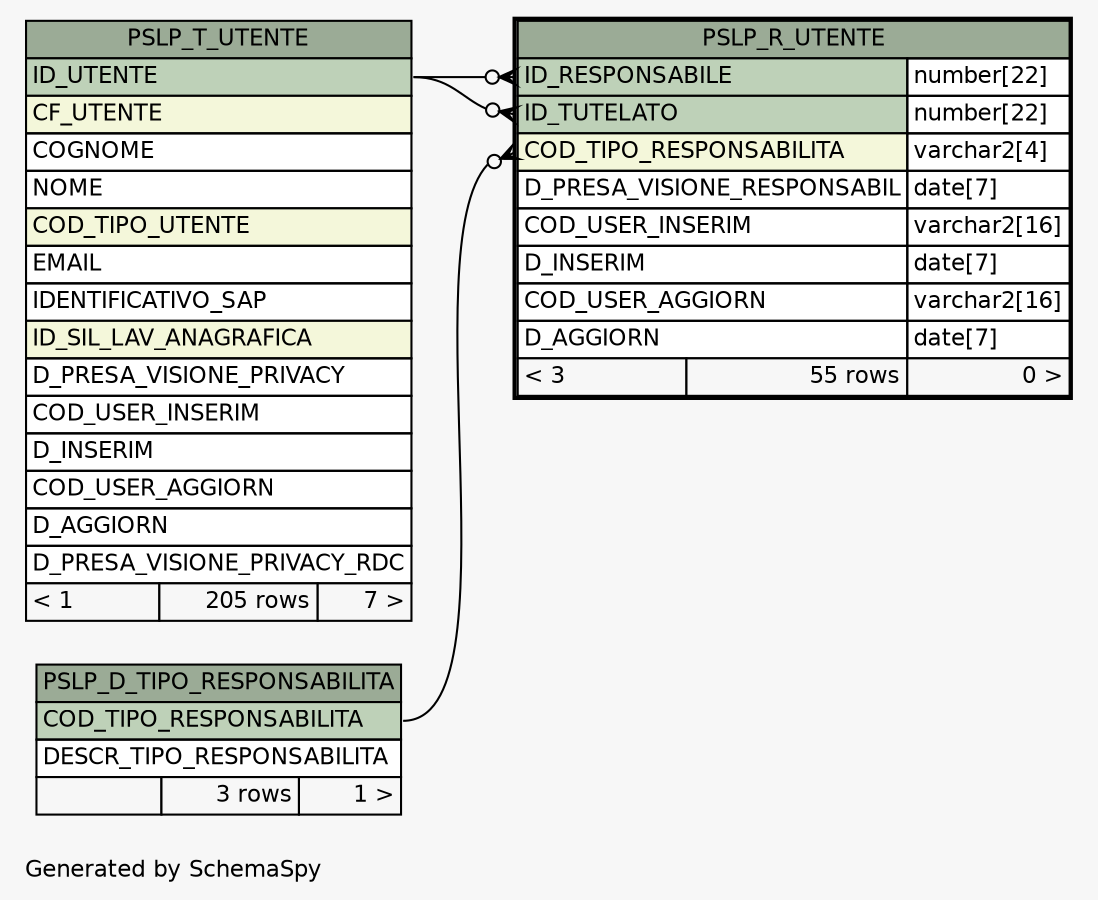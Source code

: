 // dot 2.38.0 on Windows 10 10.0
// SchemaSpy rev 590
digraph "oneDegreeRelationshipsDiagram" {
  graph [
    rankdir="RL"
    bgcolor="#f7f7f7"
    label="\nGenerated by SchemaSpy"
    labeljust="l"
    nodesep="0.18"
    ranksep="0.46"
    fontname="Helvetica"
    fontsize="11"
  ];
  node [
    fontname="Helvetica"
    fontsize="11"
    shape="plaintext"
  ];
  edge [
    arrowsize="0.8"
  ];
  "PSLP_R_UTENTE":"COD_TIPO_RESPONSABILITA":w -> "PSLP_D_TIPO_RESPONSABILITA":"COD_TIPO_RESPONSABILITA":e [arrowhead=none dir=back arrowtail=crowodot];
  "PSLP_R_UTENTE":"ID_RESPONSABILE":w -> "PSLP_T_UTENTE":"ID_UTENTE":e [arrowhead=none dir=back arrowtail=crowodot];
  "PSLP_R_UTENTE":"ID_TUTELATO":w -> "PSLP_T_UTENTE":"ID_UTENTE":e [arrowhead=none dir=back arrowtail=crowodot];
  "PSLP_D_TIPO_RESPONSABILITA" [
    label=<
    <TABLE BORDER="0" CELLBORDER="1" CELLSPACING="0" BGCOLOR="#ffffff">
      <TR><TD COLSPAN="3" BGCOLOR="#9bab96" ALIGN="CENTER">PSLP_D_TIPO_RESPONSABILITA</TD></TR>
      <TR><TD PORT="COD_TIPO_RESPONSABILITA" COLSPAN="3" BGCOLOR="#bed1b8" ALIGN="LEFT">COD_TIPO_RESPONSABILITA</TD></TR>
      <TR><TD PORT="DESCR_TIPO_RESPONSABILITA" COLSPAN="3" ALIGN="LEFT">DESCR_TIPO_RESPONSABILITA</TD></TR>
      <TR><TD ALIGN="LEFT" BGCOLOR="#f7f7f7">  </TD><TD ALIGN="RIGHT" BGCOLOR="#f7f7f7">3 rows</TD><TD ALIGN="RIGHT" BGCOLOR="#f7f7f7">1 &gt;</TD></TR>
    </TABLE>>
    URL="PSLP_D_TIPO_RESPONSABILITA.html"
    tooltip="PSLP_D_TIPO_RESPONSABILITA"
  ];
  "PSLP_R_UTENTE" [
    label=<
    <TABLE BORDER="2" CELLBORDER="1" CELLSPACING="0" BGCOLOR="#ffffff">
      <TR><TD COLSPAN="3" BGCOLOR="#9bab96" ALIGN="CENTER">PSLP_R_UTENTE</TD></TR>
      <TR><TD PORT="ID_RESPONSABILE" COLSPAN="2" BGCOLOR="#bed1b8" ALIGN="LEFT">ID_RESPONSABILE</TD><TD PORT="ID_RESPONSABILE.type" ALIGN="LEFT">number[22]</TD></TR>
      <TR><TD PORT="ID_TUTELATO" COLSPAN="2" BGCOLOR="#bed1b8" ALIGN="LEFT">ID_TUTELATO</TD><TD PORT="ID_TUTELATO.type" ALIGN="LEFT">number[22]</TD></TR>
      <TR><TD PORT="COD_TIPO_RESPONSABILITA" COLSPAN="2" BGCOLOR="#f4f7da" ALIGN="LEFT">COD_TIPO_RESPONSABILITA</TD><TD PORT="COD_TIPO_RESPONSABILITA.type" ALIGN="LEFT">varchar2[4]</TD></TR>
      <TR><TD PORT="D_PRESA_VISIONE_RESPONSABIL" COLSPAN="2" ALIGN="LEFT">D_PRESA_VISIONE_RESPONSABIL</TD><TD PORT="D_PRESA_VISIONE_RESPONSABIL.type" ALIGN="LEFT">date[7]</TD></TR>
      <TR><TD PORT="COD_USER_INSERIM" COLSPAN="2" ALIGN="LEFT">COD_USER_INSERIM</TD><TD PORT="COD_USER_INSERIM.type" ALIGN="LEFT">varchar2[16]</TD></TR>
      <TR><TD PORT="D_INSERIM" COLSPAN="2" ALIGN="LEFT">D_INSERIM</TD><TD PORT="D_INSERIM.type" ALIGN="LEFT">date[7]</TD></TR>
      <TR><TD PORT="COD_USER_AGGIORN" COLSPAN="2" ALIGN="LEFT">COD_USER_AGGIORN</TD><TD PORT="COD_USER_AGGIORN.type" ALIGN="LEFT">varchar2[16]</TD></TR>
      <TR><TD PORT="D_AGGIORN" COLSPAN="2" ALIGN="LEFT">D_AGGIORN</TD><TD PORT="D_AGGIORN.type" ALIGN="LEFT">date[7]</TD></TR>
      <TR><TD ALIGN="LEFT" BGCOLOR="#f7f7f7">&lt; 3</TD><TD ALIGN="RIGHT" BGCOLOR="#f7f7f7">55 rows</TD><TD ALIGN="RIGHT" BGCOLOR="#f7f7f7">0 &gt;</TD></TR>
    </TABLE>>
    URL="PSLP_R_UTENTE.html"
    tooltip="PSLP_R_UTENTE"
  ];
  "PSLP_T_UTENTE" [
    label=<
    <TABLE BORDER="0" CELLBORDER="1" CELLSPACING="0" BGCOLOR="#ffffff">
      <TR><TD COLSPAN="3" BGCOLOR="#9bab96" ALIGN="CENTER">PSLP_T_UTENTE</TD></TR>
      <TR><TD PORT="ID_UTENTE" COLSPAN="3" BGCOLOR="#bed1b8" ALIGN="LEFT">ID_UTENTE</TD></TR>
      <TR><TD PORT="CF_UTENTE" COLSPAN="3" BGCOLOR="#f4f7da" ALIGN="LEFT">CF_UTENTE</TD></TR>
      <TR><TD PORT="COGNOME" COLSPAN="3" ALIGN="LEFT">COGNOME</TD></TR>
      <TR><TD PORT="NOME" COLSPAN="3" ALIGN="LEFT">NOME</TD></TR>
      <TR><TD PORT="COD_TIPO_UTENTE" COLSPAN="3" BGCOLOR="#f4f7da" ALIGN="LEFT">COD_TIPO_UTENTE</TD></TR>
      <TR><TD PORT="EMAIL" COLSPAN="3" ALIGN="LEFT">EMAIL</TD></TR>
      <TR><TD PORT="IDENTIFICATIVO_SAP" COLSPAN="3" ALIGN="LEFT">IDENTIFICATIVO_SAP</TD></TR>
      <TR><TD PORT="ID_SIL_LAV_ANAGRAFICA" COLSPAN="3" BGCOLOR="#f4f7da" ALIGN="LEFT">ID_SIL_LAV_ANAGRAFICA</TD></TR>
      <TR><TD PORT="D_PRESA_VISIONE_PRIVACY" COLSPAN="3" ALIGN="LEFT">D_PRESA_VISIONE_PRIVACY</TD></TR>
      <TR><TD PORT="COD_USER_INSERIM" COLSPAN="3" ALIGN="LEFT">COD_USER_INSERIM</TD></TR>
      <TR><TD PORT="D_INSERIM" COLSPAN="3" ALIGN="LEFT">D_INSERIM</TD></TR>
      <TR><TD PORT="COD_USER_AGGIORN" COLSPAN="3" ALIGN="LEFT">COD_USER_AGGIORN</TD></TR>
      <TR><TD PORT="D_AGGIORN" COLSPAN="3" ALIGN="LEFT">D_AGGIORN</TD></TR>
      <TR><TD PORT="D_PRESA_VISIONE_PRIVACY_RDC" COLSPAN="3" ALIGN="LEFT">D_PRESA_VISIONE_PRIVACY_RDC</TD></TR>
      <TR><TD ALIGN="LEFT" BGCOLOR="#f7f7f7">&lt; 1</TD><TD ALIGN="RIGHT" BGCOLOR="#f7f7f7">205 rows</TD><TD ALIGN="RIGHT" BGCOLOR="#f7f7f7">7 &gt;</TD></TR>
    </TABLE>>
    URL="PSLP_T_UTENTE.html"
    tooltip="PSLP_T_UTENTE"
  ];
}
